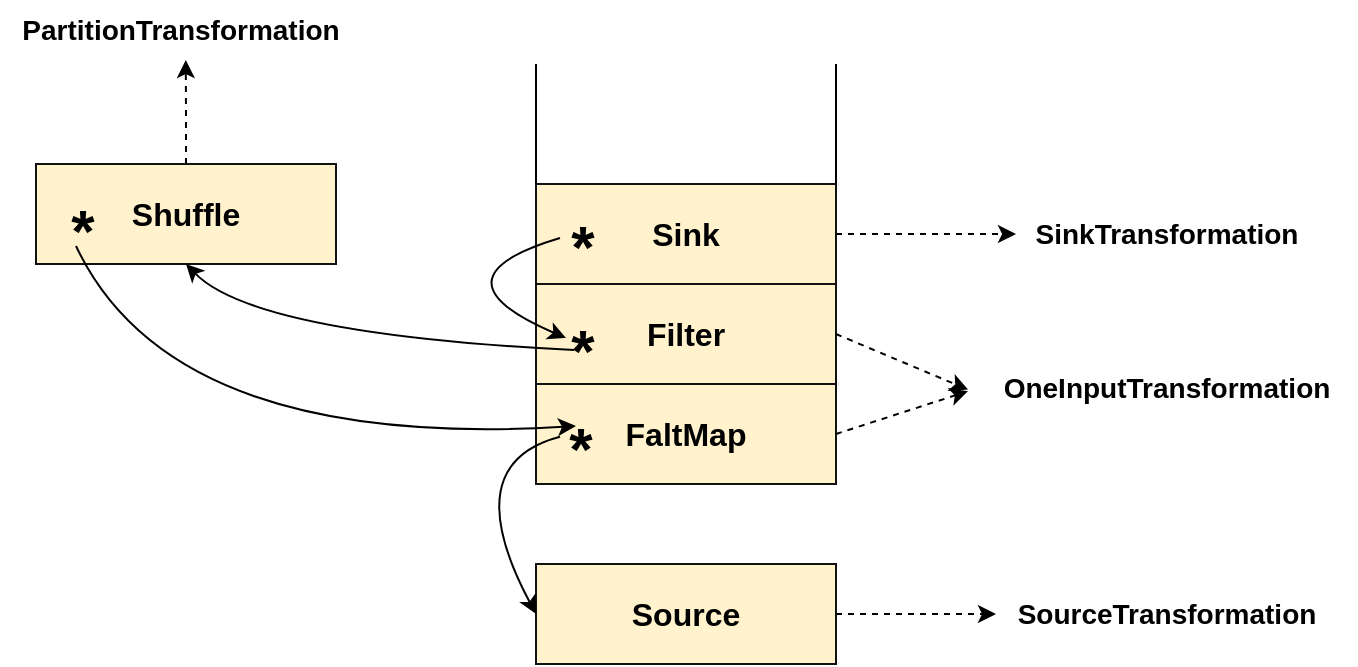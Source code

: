 <mxfile version="21.2.8" type="device">
  <diagram name="Page-1" id="J4eO9nVUZauvVbExk5FZ">
    <mxGraphModel dx="1351" dy="489" grid="1" gridSize="10" guides="1" tooltips="1" connect="1" arrows="1" fold="1" page="1" pageScale="1" pageWidth="827" pageHeight="1169" math="0" shadow="0">
      <root>
        <mxCell id="0" />
        <mxCell id="1" parent="0" />
        <mxCell id="caIsfQz5mnpSXyzE1Mm8-15" style="edgeStyle=orthogonalEdgeStyle;rounded=0;orthogonalLoop=1;jettySize=auto;html=1;exitX=1;exitY=0.5;exitDx=0;exitDy=0;dashed=1;" edge="1" parent="1" source="caIsfQz5mnpSXyzE1Mm8-1" target="caIsfQz5mnpSXyzE1Mm8-14">
          <mxGeometry relative="1" as="geometry" />
        </mxCell>
        <mxCell id="caIsfQz5mnpSXyzE1Mm8-1" value="&lt;b&gt;&lt;font style=&quot;font-size: 16px;&quot;&gt;Source&lt;/font&gt;&lt;/b&gt;" style="rounded=0;whiteSpace=wrap;html=1;fillColor=#fff2cc;strokeColor=#121212;" vertex="1" parent="1">
          <mxGeometry x="60" y="320" width="150" height="50" as="geometry" />
        </mxCell>
        <mxCell id="caIsfQz5mnpSXyzE1Mm8-3" value="&lt;b&gt;&lt;font style=&quot;font-size: 16px;&quot;&gt;FaltMap&lt;/font&gt;&lt;/b&gt;" style="rounded=0;whiteSpace=wrap;html=1;fillColor=#fff2cc;strokeColor=#121212;" vertex="1" parent="1">
          <mxGeometry x="60" y="230" width="150" height="50" as="geometry" />
        </mxCell>
        <mxCell id="caIsfQz5mnpSXyzE1Mm8-4" value="&lt;b&gt;&lt;font style=&quot;font-size: 16px;&quot;&gt;Filter&lt;/font&gt;&lt;/b&gt;" style="rounded=0;whiteSpace=wrap;html=1;fillColor=#fff2cc;strokeColor=#121212;" vertex="1" parent="1">
          <mxGeometry x="60" y="180" width="150" height="50" as="geometry" />
        </mxCell>
        <mxCell id="caIsfQz5mnpSXyzE1Mm8-9" style="edgeStyle=orthogonalEdgeStyle;rounded=0;orthogonalLoop=1;jettySize=auto;html=1;exitX=1;exitY=0.5;exitDx=0;exitDy=0;dashed=1;" edge="1" parent="1" source="caIsfQz5mnpSXyzE1Mm8-5" target="caIsfQz5mnpSXyzE1Mm8-8">
          <mxGeometry relative="1" as="geometry" />
        </mxCell>
        <mxCell id="caIsfQz5mnpSXyzE1Mm8-5" value="&lt;b&gt;&lt;font style=&quot;font-size: 16px;&quot;&gt;Sink&lt;/font&gt;&lt;/b&gt;" style="rounded=0;whiteSpace=wrap;html=1;fillColor=#fff2cc;strokeColor=#121212;" vertex="1" parent="1">
          <mxGeometry x="60" y="130" width="150" height="50" as="geometry" />
        </mxCell>
        <mxCell id="caIsfQz5mnpSXyzE1Mm8-6" value="" style="endArrow=none;html=1;rounded=0;exitX=0;exitY=0;exitDx=0;exitDy=0;" edge="1" parent="1" source="caIsfQz5mnpSXyzE1Mm8-5">
          <mxGeometry width="50" height="50" relative="1" as="geometry">
            <mxPoint x="180" y="280" as="sourcePoint" />
            <mxPoint x="60" y="70" as="targetPoint" />
          </mxGeometry>
        </mxCell>
        <mxCell id="caIsfQz5mnpSXyzE1Mm8-7" value="" style="endArrow=none;html=1;rounded=0;exitX=0;exitY=0;exitDx=0;exitDy=0;" edge="1" parent="1">
          <mxGeometry width="50" height="50" relative="1" as="geometry">
            <mxPoint x="210" y="130" as="sourcePoint" />
            <mxPoint x="210" y="70" as="targetPoint" />
          </mxGeometry>
        </mxCell>
        <mxCell id="caIsfQz5mnpSXyzE1Mm8-8" value="&lt;b&gt;&lt;font style=&quot;font-size: 14px;&quot;&gt;SinkTransformation&lt;/font&gt;&lt;/b&gt;" style="text;html=1;align=center;verticalAlign=middle;resizable=0;points=[];autosize=1;strokeColor=none;fillColor=none;" vertex="1" parent="1">
          <mxGeometry x="300" y="140" width="150" height="30" as="geometry" />
        </mxCell>
        <mxCell id="caIsfQz5mnpSXyzE1Mm8-10" value="&lt;b&gt;&lt;font style=&quot;font-size: 14px;&quot;&gt;OneInputTransformation&lt;/font&gt;&lt;/b&gt;" style="text;html=1;align=center;verticalAlign=middle;resizable=0;points=[];autosize=1;strokeColor=none;fillColor=none;" vertex="1" parent="1">
          <mxGeometry x="280" y="217" width="190" height="30" as="geometry" />
        </mxCell>
        <mxCell id="caIsfQz5mnpSXyzE1Mm8-12" value="" style="endArrow=classic;html=1;rounded=0;exitX=1;exitY=0.5;exitDx=0;exitDy=0;entryX=-0.021;entryY=0.527;entryDx=0;entryDy=0;entryPerimeter=0;dashed=1;" edge="1" parent="1" source="caIsfQz5mnpSXyzE1Mm8-4" target="caIsfQz5mnpSXyzE1Mm8-10">
          <mxGeometry width="50" height="50" relative="1" as="geometry">
            <mxPoint x="170" y="280" as="sourcePoint" />
            <mxPoint x="220" y="230" as="targetPoint" />
          </mxGeometry>
        </mxCell>
        <mxCell id="caIsfQz5mnpSXyzE1Mm8-13" value="" style="endArrow=classic;html=1;rounded=0;exitX=1;exitY=0.5;exitDx=0;exitDy=0;entryX=-0.021;entryY=0.553;entryDx=0;entryDy=0;entryPerimeter=0;dashed=1;" edge="1" parent="1" source="caIsfQz5mnpSXyzE1Mm8-3" target="caIsfQz5mnpSXyzE1Mm8-10">
          <mxGeometry width="50" height="50" relative="1" as="geometry">
            <mxPoint x="170" y="280" as="sourcePoint" />
            <mxPoint x="220" y="230" as="targetPoint" />
          </mxGeometry>
        </mxCell>
        <mxCell id="caIsfQz5mnpSXyzE1Mm8-14" value="&lt;b&gt;&lt;font style=&quot;font-size: 14px;&quot;&gt;SourceTransformation&lt;/font&gt;&lt;/b&gt;" style="text;html=1;align=center;verticalAlign=middle;resizable=0;points=[];autosize=1;strokeColor=none;fillColor=none;" vertex="1" parent="1">
          <mxGeometry x="290" y="330" width="170" height="30" as="geometry" />
        </mxCell>
        <mxCell id="caIsfQz5mnpSXyzE1Mm8-17" value="&lt;font size=&quot;1&quot; style=&quot;&quot;&gt;&lt;b style=&quot;font-size: 30px;&quot;&gt;*&lt;/b&gt;&lt;/font&gt;" style="text;html=1;align=center;verticalAlign=middle;resizable=0;points=[];autosize=1;strokeColor=none;fillColor=none;" vertex="1" parent="1">
          <mxGeometry x="63" y="136" width="40" height="50" as="geometry" />
        </mxCell>
        <mxCell id="caIsfQz5mnpSXyzE1Mm8-18" value="&lt;font size=&quot;1&quot; style=&quot;&quot;&gt;&lt;b style=&quot;font-size: 30px;&quot;&gt;*&lt;/b&gt;&lt;/font&gt;" style="text;html=1;align=center;verticalAlign=middle;resizable=0;points=[];autosize=1;strokeColor=none;fillColor=none;" vertex="1" parent="1">
          <mxGeometry x="63" y="188" width="40" height="50" as="geometry" />
        </mxCell>
        <mxCell id="caIsfQz5mnpSXyzE1Mm8-19" value="&lt;font size=&quot;1&quot; style=&quot;&quot;&gt;&lt;b style=&quot;font-size: 30px;&quot;&gt;*&lt;/b&gt;&lt;/font&gt;" style="text;html=1;align=center;verticalAlign=middle;resizable=0;points=[];autosize=1;strokeColor=none;fillColor=none;" vertex="1" parent="1">
          <mxGeometry x="62" y="237" width="40" height="50" as="geometry" />
        </mxCell>
        <mxCell id="caIsfQz5mnpSXyzE1Mm8-20" value="" style="curved=1;endArrow=classic;html=1;rounded=0;entryX=0;entryY=0.5;entryDx=0;entryDy=0;exitX=0.95;exitY=0.348;exitDx=0;exitDy=0;exitPerimeter=0;" edge="1" parent="1" target="caIsfQz5mnpSXyzE1Mm8-1">
          <mxGeometry width="50" height="50" relative="1" as="geometry">
            <mxPoint x="72" y="256.4" as="sourcePoint" />
            <mxPoint x="53" y="345" as="targetPoint" />
            <Array as="points">
              <mxPoint x="20" y="270" />
            </Array>
          </mxGeometry>
        </mxCell>
        <mxCell id="caIsfQz5mnpSXyzE1Mm8-29" style="edgeStyle=orthogonalEdgeStyle;rounded=0;orthogonalLoop=1;jettySize=auto;html=1;exitX=0.5;exitY=0;exitDx=0;exitDy=0;entryX=0.516;entryY=1;entryDx=0;entryDy=0;entryPerimeter=0;dashed=1;" edge="1" parent="1" source="caIsfQz5mnpSXyzE1Mm8-21" target="caIsfQz5mnpSXyzE1Mm8-28">
          <mxGeometry relative="1" as="geometry" />
        </mxCell>
        <mxCell id="caIsfQz5mnpSXyzE1Mm8-21" value="&lt;b&gt;&lt;font style=&quot;font-size: 16px;&quot;&gt;Shuffle&lt;/font&gt;&lt;/b&gt;" style="rounded=0;whiteSpace=wrap;html=1;fillColor=#fff2cc;strokeColor=#121212;" vertex="1" parent="1">
          <mxGeometry x="-190" y="120" width="150" height="50" as="geometry" />
        </mxCell>
        <mxCell id="caIsfQz5mnpSXyzE1Mm8-22" value="&lt;font size=&quot;1&quot; style=&quot;&quot;&gt;&lt;b style=&quot;font-size: 30px;&quot;&gt;*&lt;/b&gt;&lt;/font&gt;" style="text;html=1;align=center;verticalAlign=middle;resizable=0;points=[];autosize=1;strokeColor=none;fillColor=none;" vertex="1" parent="1">
          <mxGeometry x="-187" y="128" width="40" height="50" as="geometry" />
        </mxCell>
        <mxCell id="caIsfQz5mnpSXyzE1Mm8-24" value="" style="curved=1;endArrow=classic;html=1;rounded=0;" edge="1" parent="1">
          <mxGeometry width="50" height="50" relative="1" as="geometry">
            <mxPoint x="72" y="157" as="sourcePoint" />
            <mxPoint x="75" y="207" as="targetPoint" />
            <Array as="points">
              <mxPoint x="5" y="177" />
            </Array>
          </mxGeometry>
        </mxCell>
        <mxCell id="caIsfQz5mnpSXyzE1Mm8-25" value="" style="curved=1;endArrow=classic;html=1;rounded=0;entryX=0.5;entryY=1;entryDx=0;entryDy=0;" edge="1" parent="1" target="caIsfQz5mnpSXyzE1Mm8-21">
          <mxGeometry width="50" height="50" relative="1" as="geometry">
            <mxPoint x="79" y="213" as="sourcePoint" />
            <mxPoint x="-121" y="165" as="targetPoint" />
            <Array as="points">
              <mxPoint x="-81" y="205" />
            </Array>
          </mxGeometry>
        </mxCell>
        <mxCell id="caIsfQz5mnpSXyzE1Mm8-26" value="" style="curved=1;endArrow=classic;html=1;rounded=0;" edge="1" parent="1">
          <mxGeometry width="50" height="50" relative="1" as="geometry">
            <mxPoint x="-170" y="161" as="sourcePoint" />
            <mxPoint x="80" y="251" as="targetPoint" />
            <Array as="points">
              <mxPoint x="-122" y="263" />
            </Array>
          </mxGeometry>
        </mxCell>
        <mxCell id="caIsfQz5mnpSXyzE1Mm8-28" value="&lt;b&gt;&lt;font style=&quot;font-size: 14px;&quot;&gt;PartitionTransformation&lt;/font&gt;&lt;/b&gt;" style="text;html=1;align=center;verticalAlign=middle;resizable=0;points=[];autosize=1;strokeColor=none;fillColor=none;" vertex="1" parent="1">
          <mxGeometry x="-208" y="38" width="180" height="30" as="geometry" />
        </mxCell>
      </root>
    </mxGraphModel>
  </diagram>
</mxfile>
